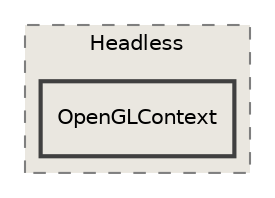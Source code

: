 digraph "/home/runner/work/Radium-Engine/Radium-Engine/src/Radium-Engine/src/Headless/OpenGLContext"
{
 // INTERACTIVE_SVG=YES
 // LATEX_PDF_SIZE
  edge [fontname="Helvetica",fontsize="10",labelfontname="Helvetica",labelfontsize="10"];
  node [fontname="Helvetica",fontsize="10",shape=record];
  compound=true
  subgraph clusterdir_1577ba8040ea4e3d21120572b53f4a28 {
    graph [ bgcolor="#eae7e0", pencolor="grey50", style="filled,dashed,", label="Headless", fontname="Helvetica", fontsize="10", URL="dir_1577ba8040ea4e3d21120572b53f4a28.html"]
  dir_8dc3d61c4bbcef1d8a23d6a496c6b21e [shape=box, label="OpenGLContext", style="filled,bold,", fillcolor="#eae7e0", color="grey25", URL="dir_8dc3d61c4bbcef1d8a23d6a496c6b21e.html"];
  }
}
